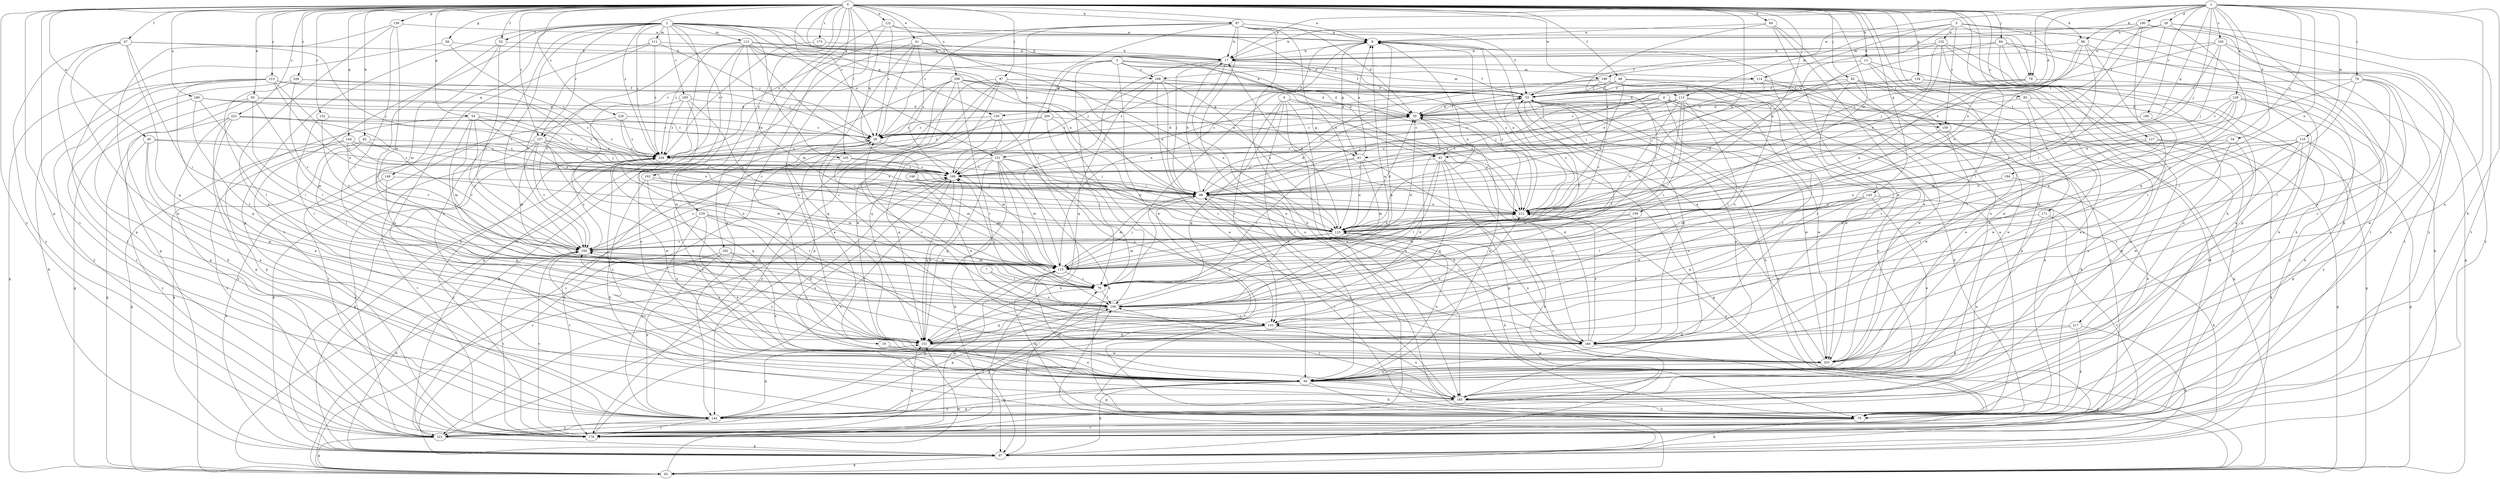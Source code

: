 strict digraph  {
0;
1;
2;
3;
4;
5;
6;
7;
8;
13;
17;
19;
26;
28;
34;
35;
40;
41;
43;
44;
47;
48;
52;
53;
54;
58;
61;
62;
67;
69;
70;
76;
78;
79;
82;
84;
85;
87;
88;
92;
93;
96;
97;
105;
106;
109;
110;
111;
112;
113;
114;
115;
122;
123;
127;
129;
131;
132;
133;
134;
138;
142;
143;
144;
146;
149;
150;
151;
152;
157;
159;
160;
165;
168;
169;
171;
173;
176;
180;
182;
184;
185;
186;
190;
192;
193;
194;
199;
200;
203;
208;
212;
213;
217;
219;
221;
222;
226;
228;
229;
0 -> 8  [label=a];
0 -> 13  [label=b];
0 -> 19  [label=c];
0 -> 26  [label=c];
0 -> 40  [label=e];
0 -> 41  [label=e];
0 -> 43  [label=e];
0 -> 47  [label=f];
0 -> 48  [label=f];
0 -> 52  [label=f];
0 -> 54  [label=g];
0 -> 58  [label=g];
0 -> 67  [label=h];
0 -> 69  [label=h];
0 -> 70  [label=h];
0 -> 82  [label=j];
0 -> 84  [label=j];
0 -> 85  [label=j];
0 -> 87  [label=j];
0 -> 92  [label=k];
0 -> 93  [label=k];
0 -> 96  [label=k];
0 -> 105  [label=l];
0 -> 109  [label=m];
0 -> 122  [label=n];
0 -> 123  [label=n];
0 -> 127  [label=o];
0 -> 134  [label=p];
0 -> 138  [label=p];
0 -> 142  [label=p];
0 -> 143  [label=q];
0 -> 144  [label=q];
0 -> 146  [label=q];
0 -> 152  [label=r];
0 -> 157  [label=r];
0 -> 171  [label=t];
0 -> 173  [label=t];
0 -> 176  [label=t];
0 -> 180  [label=u];
0 -> 182  [label=u];
0 -> 199  [label=w];
0 -> 208  [label=x];
0 -> 212  [label=x];
0 -> 213  [label=y];
0 -> 217  [label=y];
0 -> 219  [label=y];
0 -> 221  [label=y];
0 -> 222  [label=z];
0 -> 226  [label=z];
0 -> 228  [label=z];
0 -> 229  [label=z];
1 -> 17  [label=b];
1 -> 28  [label=d];
1 -> 34  [label=d];
1 -> 35  [label=d];
1 -> 61  [label=g];
1 -> 70  [label=h];
1 -> 76  [label=i];
1 -> 78  [label=i];
1 -> 88  [label=j];
1 -> 96  [label=k];
1 -> 110  [label=m];
1 -> 123  [label=n];
1 -> 129  [label=o];
1 -> 165  [label=s];
1 -> 184  [label=u];
1 -> 185  [label=u];
1 -> 186  [label=v];
1 -> 190  [label=v];
1 -> 199  [label=w];
2 -> 52  [label=f];
2 -> 78  [label=i];
2 -> 97  [label=k];
2 -> 105  [label=l];
2 -> 111  [label=m];
2 -> 112  [label=m];
2 -> 123  [label=n];
2 -> 131  [label=o];
2 -> 142  [label=p];
2 -> 149  [label=q];
2 -> 150  [label=q];
2 -> 157  [label=r];
2 -> 168  [label=s];
2 -> 176  [label=t];
2 -> 185  [label=u];
2 -> 192  [label=v];
2 -> 193  [label=v];
2 -> 194  [label=v];
2 -> 229  [label=z];
3 -> 43  [label=e];
3 -> 53  [label=f];
3 -> 106  [label=l];
3 -> 113  [label=m];
3 -> 157  [label=r];
3 -> 168  [label=s];
3 -> 200  [label=w];
3 -> 203  [label=w];
3 -> 212  [label=x];
4 -> 43  [label=e];
4 -> 70  [label=h];
4 -> 88  [label=j];
4 -> 131  [label=o];
4 -> 150  [label=q];
4 -> 159  [label=r];
4 -> 185  [label=u];
4 -> 203  [label=w];
5 -> 43  [label=e];
5 -> 78  [label=i];
5 -> 113  [label=m];
5 -> 114  [label=m];
5 -> 132  [label=o];
5 -> 142  [label=p];
5 -> 159  [label=r];
5 -> 176  [label=t];
5 -> 212  [label=x];
6 -> 35  [label=d];
6 -> 44  [label=e];
6 -> 61  [label=g];
6 -> 70  [label=h];
6 -> 133  [label=o];
6 -> 151  [label=q];
6 -> 185  [label=u];
7 -> 79  [label=i];
7 -> 133  [label=o];
8 -> 17  [label=b];
8 -> 61  [label=g];
8 -> 79  [label=i];
8 -> 212  [label=x];
13 -> 123  [label=n];
13 -> 159  [label=r];
13 -> 168  [label=s];
13 -> 203  [label=w];
13 -> 221  [label=y];
17 -> 53  [label=f];
17 -> 88  [label=j];
17 -> 114  [label=m];
17 -> 115  [label=m];
17 -> 185  [label=u];
19 -> 44  [label=e];
19 -> 203  [label=w];
26 -> 35  [label=d];
26 -> 97  [label=k];
26 -> 115  [label=m];
26 -> 229  [label=z];
28 -> 8  [label=a];
28 -> 17  [label=b];
28 -> 44  [label=e];
28 -> 79  [label=i];
28 -> 151  [label=q];
28 -> 169  [label=s];
28 -> 176  [label=t];
34 -> 123  [label=n];
34 -> 133  [label=o];
34 -> 203  [label=w];
34 -> 229  [label=z];
35 -> 26  [label=c];
35 -> 44  [label=e];
35 -> 53  [label=f];
35 -> 62  [label=g];
40 -> 44  [label=e];
40 -> 151  [label=q];
40 -> 169  [label=s];
40 -> 221  [label=y];
40 -> 229  [label=z];
41 -> 17  [label=b];
41 -> 26  [label=c];
41 -> 62  [label=g];
41 -> 123  [label=n];
41 -> 160  [label=r];
41 -> 169  [label=s];
43 -> 79  [label=i];
43 -> 97  [label=k];
43 -> 106  [label=l];
43 -> 142  [label=p];
43 -> 151  [label=q];
43 -> 160  [label=r];
43 -> 169  [label=s];
44 -> 70  [label=h];
44 -> 97  [label=k];
44 -> 142  [label=p];
44 -> 185  [label=u];
44 -> 194  [label=v];
44 -> 221  [label=y];
44 -> 229  [label=z];
47 -> 17  [label=b];
47 -> 44  [label=e];
47 -> 79  [label=i];
47 -> 88  [label=j];
47 -> 142  [label=p];
47 -> 151  [label=q];
47 -> 221  [label=y];
48 -> 35  [label=d];
48 -> 53  [label=f];
48 -> 203  [label=w];
48 -> 212  [label=x];
48 -> 221  [label=y];
48 -> 229  [label=z];
52 -> 17  [label=b];
52 -> 106  [label=l];
52 -> 115  [label=m];
52 -> 194  [label=v];
53 -> 35  [label=d];
53 -> 44  [label=e];
53 -> 70  [label=h];
53 -> 97  [label=k];
53 -> 106  [label=l];
53 -> 185  [label=u];
53 -> 203  [label=w];
53 -> 212  [label=x];
54 -> 26  [label=c];
54 -> 79  [label=i];
54 -> 88  [label=j];
54 -> 115  [label=m];
54 -> 142  [label=p];
54 -> 194  [label=v];
54 -> 212  [label=x];
58 -> 17  [label=b];
58 -> 169  [label=s];
58 -> 176  [label=t];
61 -> 8  [label=a];
61 -> 79  [label=i];
61 -> 115  [label=m];
61 -> 123  [label=n];
61 -> 169  [label=s];
61 -> 203  [label=w];
62 -> 106  [label=l];
62 -> 151  [label=q];
62 -> 169  [label=s];
67 -> 8  [label=a];
67 -> 17  [label=b];
67 -> 26  [label=c];
67 -> 35  [label=d];
67 -> 53  [label=f];
67 -> 70  [label=h];
67 -> 79  [label=i];
67 -> 123  [label=n];
67 -> 169  [label=s];
67 -> 176  [label=t];
67 -> 229  [label=z];
69 -> 8  [label=a];
69 -> 44  [label=e];
69 -> 79  [label=i];
69 -> 185  [label=u];
69 -> 203  [label=w];
70 -> 8  [label=a];
70 -> 88  [label=j];
70 -> 97  [label=k];
70 -> 115  [label=m];
70 -> 176  [label=t];
70 -> 212  [label=x];
76 -> 53  [label=f];
76 -> 79  [label=i];
76 -> 106  [label=l];
76 -> 160  [label=r];
76 -> 203  [label=w];
76 -> 212  [label=x];
78 -> 35  [label=d];
78 -> 53  [label=f];
78 -> 123  [label=n];
78 -> 221  [label=y];
79 -> 106  [label=l];
79 -> 142  [label=p];
79 -> 194  [label=v];
82 -> 44  [label=e];
82 -> 53  [label=f];
82 -> 88  [label=j];
82 -> 142  [label=p];
82 -> 160  [label=r];
82 -> 176  [label=t];
84 -> 17  [label=b];
84 -> 62  [label=g];
84 -> 70  [label=h];
84 -> 97  [label=k];
84 -> 169  [label=s];
84 -> 185  [label=u];
85 -> 35  [label=d];
85 -> 62  [label=g];
85 -> 185  [label=u];
85 -> 203  [label=w];
87 -> 35  [label=d];
87 -> 53  [label=f];
87 -> 123  [label=n];
87 -> 142  [label=p];
87 -> 151  [label=q];
87 -> 176  [label=t];
87 -> 203  [label=w];
88 -> 17  [label=b];
88 -> 35  [label=d];
88 -> 115  [label=m];
88 -> 123  [label=n];
88 -> 160  [label=r];
88 -> 176  [label=t];
88 -> 185  [label=u];
88 -> 212  [label=x];
92 -> 97  [label=k];
92 -> 106  [label=l];
92 -> 194  [label=v];
92 -> 229  [label=z];
93 -> 35  [label=d];
93 -> 62  [label=g];
93 -> 70  [label=h];
93 -> 79  [label=i];
93 -> 115  [label=m];
93 -> 169  [label=s];
96 -> 17  [label=b];
96 -> 123  [label=n];
96 -> 160  [label=r];
96 -> 169  [label=s];
96 -> 176  [label=t];
96 -> 194  [label=v];
97 -> 62  [label=g];
97 -> 79  [label=i];
105 -> 44  [label=e];
105 -> 88  [label=j];
105 -> 115  [label=m];
105 -> 169  [label=s];
106 -> 8  [label=a];
106 -> 133  [label=o];
106 -> 142  [label=p];
106 -> 151  [label=q];
106 -> 169  [label=s];
109 -> 115  [label=m];
109 -> 123  [label=n];
109 -> 160  [label=r];
110 -> 44  [label=e];
110 -> 62  [label=g];
110 -> 106  [label=l];
110 -> 115  [label=m];
110 -> 142  [label=p];
110 -> 160  [label=r];
110 -> 203  [label=w];
110 -> 229  [label=z];
111 -> 17  [label=b];
111 -> 26  [label=c];
111 -> 185  [label=u];
111 -> 194  [label=v];
111 -> 229  [label=z];
112 -> 17  [label=b];
112 -> 53  [label=f];
112 -> 88  [label=j];
112 -> 115  [label=m];
112 -> 123  [label=n];
112 -> 194  [label=v];
112 -> 203  [label=w];
112 -> 212  [label=x];
112 -> 221  [label=y];
112 -> 229  [label=z];
113 -> 26  [label=c];
113 -> 35  [label=d];
113 -> 70  [label=h];
113 -> 79  [label=i];
113 -> 88  [label=j];
113 -> 106  [label=l];
113 -> 115  [label=m];
113 -> 160  [label=r];
113 -> 194  [label=v];
114 -> 44  [label=e];
114 -> 53  [label=f];
114 -> 88  [label=j];
114 -> 203  [label=w];
115 -> 8  [label=a];
115 -> 35  [label=d];
115 -> 53  [label=f];
115 -> 79  [label=i];
115 -> 88  [label=j];
115 -> 212  [label=x];
122 -> 8  [label=a];
122 -> 26  [label=c];
122 -> 35  [label=d];
122 -> 142  [label=p];
122 -> 203  [label=w];
123 -> 8  [label=a];
123 -> 17  [label=b];
123 -> 35  [label=d];
123 -> 44  [label=e];
123 -> 70  [label=h];
123 -> 115  [label=m];
123 -> 194  [label=v];
127 -> 62  [label=g];
127 -> 97  [label=k];
127 -> 160  [label=r];
127 -> 229  [label=z];
129 -> 26  [label=c];
129 -> 35  [label=d];
129 -> 70  [label=h];
129 -> 106  [label=l];
129 -> 115  [label=m];
129 -> 212  [label=x];
129 -> 221  [label=y];
131 -> 70  [label=h];
131 -> 97  [label=k];
131 -> 106  [label=l];
131 -> 115  [label=m];
131 -> 123  [label=n];
131 -> 133  [label=o];
131 -> 151  [label=q];
131 -> 169  [label=s];
131 -> 194  [label=v];
132 -> 17  [label=b];
132 -> 53  [label=f];
132 -> 70  [label=h];
132 -> 88  [label=j];
132 -> 106  [label=l];
132 -> 185  [label=u];
132 -> 212  [label=x];
133 -> 26  [label=c];
133 -> 62  [label=g];
133 -> 142  [label=p];
133 -> 151  [label=q];
133 -> 160  [label=r];
133 -> 185  [label=u];
134 -> 44  [label=e];
134 -> 53  [label=f];
134 -> 88  [label=j];
134 -> 185  [label=u];
138 -> 8  [label=a];
138 -> 44  [label=e];
138 -> 62  [label=g];
138 -> 106  [label=l];
138 -> 115  [label=m];
142 -> 151  [label=q];
142 -> 176  [label=t];
142 -> 221  [label=y];
143 -> 44  [label=e];
143 -> 97  [label=k];
143 -> 106  [label=l];
143 -> 133  [label=o];
143 -> 151  [label=q];
143 -> 212  [label=x];
144 -> 62  [label=g];
144 -> 88  [label=j];
144 -> 194  [label=v];
144 -> 212  [label=x];
144 -> 221  [label=y];
144 -> 229  [label=z];
146 -> 88  [label=j];
146 -> 115  [label=m];
146 -> 133  [label=o];
149 -> 88  [label=j];
149 -> 97  [label=k];
149 -> 151  [label=q];
150 -> 26  [label=c];
150 -> 97  [label=k];
150 -> 151  [label=q];
150 -> 169  [label=s];
150 -> 221  [label=y];
151 -> 8  [label=a];
151 -> 35  [label=d];
151 -> 169  [label=s];
151 -> 194  [label=v];
151 -> 203  [label=w];
151 -> 212  [label=x];
152 -> 26  [label=c];
152 -> 106  [label=l];
152 -> 194  [label=v];
157 -> 88  [label=j];
157 -> 97  [label=k];
157 -> 115  [label=m];
157 -> 176  [label=t];
157 -> 194  [label=v];
157 -> 203  [label=w];
157 -> 212  [label=x];
157 -> 229  [label=z];
159 -> 70  [label=h];
159 -> 133  [label=o];
159 -> 203  [label=w];
160 -> 35  [label=d];
160 -> 53  [label=f];
160 -> 62  [label=g];
160 -> 123  [label=n];
160 -> 194  [label=v];
160 -> 212  [label=x];
165 -> 17  [label=b];
165 -> 26  [label=c];
165 -> 53  [label=f];
165 -> 70  [label=h];
165 -> 88  [label=j];
165 -> 221  [label=y];
168 -> 44  [label=e];
168 -> 53  [label=f];
168 -> 123  [label=n];
168 -> 151  [label=q];
168 -> 160  [label=r];
168 -> 169  [label=s];
168 -> 212  [label=x];
169 -> 88  [label=j];
169 -> 151  [label=q];
169 -> 185  [label=u];
169 -> 221  [label=y];
171 -> 123  [label=n];
171 -> 176  [label=t];
171 -> 185  [label=u];
173 -> 17  [label=b];
173 -> 229  [label=z];
176 -> 115  [label=m];
176 -> 151  [label=q];
176 -> 169  [label=s];
176 -> 194  [label=v];
176 -> 229  [label=z];
180 -> 35  [label=d];
180 -> 79  [label=i];
180 -> 106  [label=l];
180 -> 142  [label=p];
180 -> 169  [label=s];
182 -> 44  [label=e];
182 -> 97  [label=k];
182 -> 115  [label=m];
182 -> 142  [label=p];
184 -> 44  [label=e];
184 -> 88  [label=j];
184 -> 212  [label=x];
185 -> 70  [label=h];
185 -> 106  [label=l];
185 -> 115  [label=m];
185 -> 142  [label=p];
186 -> 26  [label=c];
186 -> 133  [label=o];
190 -> 8  [label=a];
190 -> 142  [label=p];
190 -> 151  [label=q];
190 -> 194  [label=v];
190 -> 212  [label=x];
190 -> 221  [label=y];
192 -> 44  [label=e];
192 -> 70  [label=h];
192 -> 88  [label=j];
192 -> 115  [label=m];
193 -> 35  [label=d];
193 -> 44  [label=e];
193 -> 123  [label=n];
193 -> 133  [label=o];
193 -> 229  [label=z];
194 -> 115  [label=m];
194 -> 169  [label=s];
194 -> 176  [label=t];
194 -> 229  [label=z];
199 -> 53  [label=f];
199 -> 62  [label=g];
199 -> 88  [label=j];
199 -> 133  [label=o];
199 -> 160  [label=r];
199 -> 169  [label=s];
199 -> 194  [label=v];
200 -> 26  [label=c];
200 -> 70  [label=h];
200 -> 79  [label=i];
200 -> 212  [label=x];
200 -> 229  [label=z];
203 -> 8  [label=a];
203 -> 44  [label=e];
208 -> 35  [label=d];
208 -> 44  [label=e];
208 -> 53  [label=f];
208 -> 62  [label=g];
208 -> 79  [label=i];
208 -> 88  [label=j];
208 -> 151  [label=q];
208 -> 160  [label=r];
208 -> 212  [label=x];
212 -> 8  [label=a];
212 -> 123  [label=n];
213 -> 26  [label=c];
213 -> 53  [label=f];
213 -> 62  [label=g];
213 -> 97  [label=k];
213 -> 123  [label=n];
213 -> 151  [label=q];
213 -> 212  [label=x];
213 -> 221  [label=y];
217 -> 44  [label=e];
217 -> 70  [label=h];
217 -> 97  [label=k];
217 -> 151  [label=q];
219 -> 44  [label=e];
219 -> 123  [label=n];
219 -> 142  [label=p];
219 -> 151  [label=q];
219 -> 160  [label=r];
219 -> 176  [label=t];
221 -> 26  [label=c];
221 -> 62  [label=g];
221 -> 97  [label=k];
221 -> 106  [label=l];
221 -> 229  [label=z];
222 -> 26  [label=c];
222 -> 44  [label=e];
222 -> 62  [label=g];
222 -> 142  [label=p];
222 -> 212  [label=x];
222 -> 221  [label=y];
222 -> 229  [label=z];
226 -> 26  [label=c];
226 -> 169  [label=s];
226 -> 176  [label=t];
226 -> 229  [label=z];
228 -> 53  [label=f];
228 -> 106  [label=l];
228 -> 169  [label=s];
228 -> 176  [label=t];
228 -> 194  [label=v];
229 -> 26  [label=c];
229 -> 97  [label=k];
229 -> 115  [label=m];
229 -> 151  [label=q];
229 -> 160  [label=r];
229 -> 169  [label=s];
}
